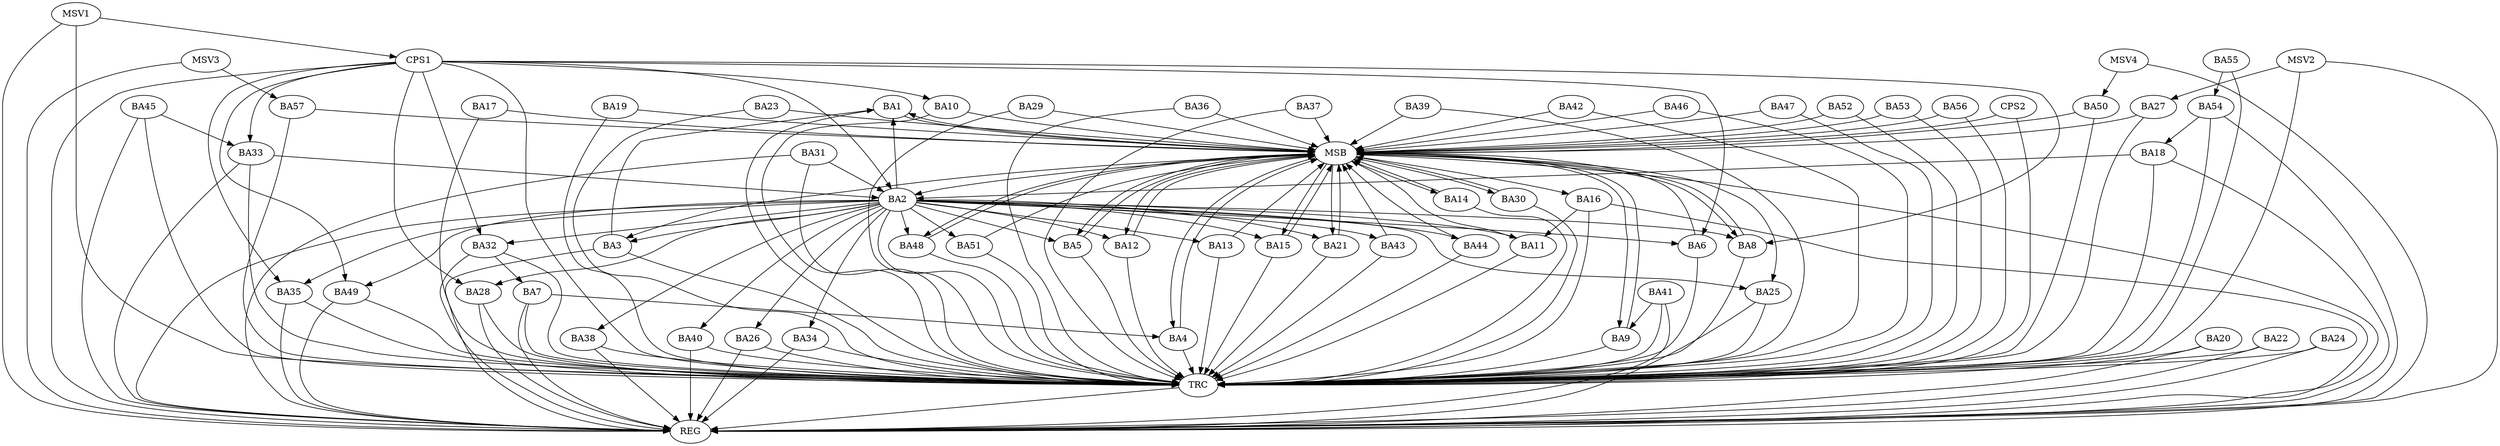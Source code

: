 strict digraph G {
  BA1 [ label="BA1" ];
  BA2 [ label="BA2" ];
  BA3 [ label="BA3" ];
  BA4 [ label="BA4" ];
  BA5 [ label="BA5" ];
  BA6 [ label="BA6" ];
  BA7 [ label="BA7" ];
  BA8 [ label="BA8" ];
  BA9 [ label="BA9" ];
  BA10 [ label="BA10" ];
  BA11 [ label="BA11" ];
  BA12 [ label="BA12" ];
  BA13 [ label="BA13" ];
  BA14 [ label="BA14" ];
  BA15 [ label="BA15" ];
  BA16 [ label="BA16" ];
  BA17 [ label="BA17" ];
  BA18 [ label="BA18" ];
  BA19 [ label="BA19" ];
  BA20 [ label="BA20" ];
  BA21 [ label="BA21" ];
  BA22 [ label="BA22" ];
  BA23 [ label="BA23" ];
  BA24 [ label="BA24" ];
  BA25 [ label="BA25" ];
  BA26 [ label="BA26" ];
  BA27 [ label="BA27" ];
  BA28 [ label="BA28" ];
  BA29 [ label="BA29" ];
  BA30 [ label="BA30" ];
  BA31 [ label="BA31" ];
  BA32 [ label="BA32" ];
  BA33 [ label="BA33" ];
  BA34 [ label="BA34" ];
  BA35 [ label="BA35" ];
  BA36 [ label="BA36" ];
  BA37 [ label="BA37" ];
  BA38 [ label="BA38" ];
  BA39 [ label="BA39" ];
  BA40 [ label="BA40" ];
  BA41 [ label="BA41" ];
  BA42 [ label="BA42" ];
  BA43 [ label="BA43" ];
  BA44 [ label="BA44" ];
  BA45 [ label="BA45" ];
  BA46 [ label="BA46" ];
  BA47 [ label="BA47" ];
  BA48 [ label="BA48" ];
  BA49 [ label="BA49" ];
  BA50 [ label="BA50" ];
  BA51 [ label="BA51" ];
  BA52 [ label="BA52" ];
  BA53 [ label="BA53" ];
  BA54 [ label="BA54" ];
  BA55 [ label="BA55" ];
  BA56 [ label="BA56" ];
  BA57 [ label="BA57" ];
  CPS1 [ label="CPS1" ];
  CPS2 [ label="CPS2" ];
  REG [ label="REG" ];
  MSB [ label="MSB" ];
  TRC [ label="TRC" ];
  MSV1 [ label="MSV1" ];
  MSV2 [ label="MSV2" ];
  MSV3 [ label="MSV3" ];
  MSV4 [ label="MSV4" ];
  BA2 -> BA1;
  BA3 -> BA1;
  BA7 -> BA4;
  BA16 -> BA11;
  BA18 -> BA2;
  BA31 -> BA2;
  BA32 -> BA7;
  BA33 -> BA2;
  BA41 -> BA9;
  BA45 -> BA33;
  BA54 -> BA18;
  BA55 -> BA54;
  CPS1 -> BA2;
  CPS1 -> BA8;
  CPS1 -> BA6;
  CPS1 -> BA49;
  CPS1 -> BA32;
  CPS1 -> BA33;
  CPS1 -> BA10;
  CPS1 -> BA35;
  CPS1 -> BA28;
  BA2 -> REG;
  BA3 -> REG;
  BA7 -> REG;
  BA16 -> REG;
  BA18 -> REG;
  BA20 -> REG;
  BA22 -> REG;
  BA24 -> REG;
  BA25 -> REG;
  BA26 -> REG;
  BA28 -> REG;
  BA31 -> REG;
  BA32 -> REG;
  BA33 -> REG;
  BA34 -> REG;
  BA35 -> REG;
  BA38 -> REG;
  BA40 -> REG;
  BA41 -> REG;
  BA45 -> REG;
  BA49 -> REG;
  BA54 -> REG;
  CPS1 -> REG;
  BA1 -> MSB;
  MSB -> BA2;
  MSB -> REG;
  BA4 -> MSB;
  BA5 -> MSB;
  BA6 -> MSB;
  MSB -> BA4;
  BA8 -> MSB;
  BA9 -> MSB;
  MSB -> BA5;
  BA10 -> MSB;
  BA11 -> MSB;
  MSB -> BA8;
  BA12 -> MSB;
  BA13 -> MSB;
  MSB -> BA1;
  BA14 -> MSB;
  BA15 -> MSB;
  MSB -> BA14;
  BA17 -> MSB;
  BA19 -> MSB;
  BA21 -> MSB;
  MSB -> BA15;
  BA23 -> MSB;
  MSB -> BA3;
  BA27 -> MSB;
  BA29 -> MSB;
  BA30 -> MSB;
  MSB -> BA25;
  BA36 -> MSB;
  BA37 -> MSB;
  MSB -> BA9;
  BA39 -> MSB;
  BA42 -> MSB;
  BA43 -> MSB;
  BA44 -> MSB;
  MSB -> BA12;
  BA46 -> MSB;
  MSB -> BA30;
  BA47 -> MSB;
  BA48 -> MSB;
  BA50 -> MSB;
  MSB -> BA48;
  BA51 -> MSB;
  MSB -> BA16;
  BA52 -> MSB;
  BA53 -> MSB;
  BA56 -> MSB;
  BA57 -> MSB;
  CPS2 -> MSB;
  MSB -> BA21;
  BA1 -> TRC;
  BA2 -> TRC;
  BA3 -> TRC;
  BA4 -> TRC;
  BA5 -> TRC;
  BA6 -> TRC;
  BA7 -> TRC;
  BA8 -> TRC;
  BA9 -> TRC;
  BA10 -> TRC;
  BA11 -> TRC;
  BA12 -> TRC;
  BA13 -> TRC;
  BA14 -> TRC;
  BA15 -> TRC;
  BA16 -> TRC;
  BA17 -> TRC;
  BA18 -> TRC;
  BA19 -> TRC;
  BA20 -> TRC;
  BA21 -> TRC;
  BA22 -> TRC;
  BA23 -> TRC;
  BA24 -> TRC;
  BA25 -> TRC;
  BA26 -> TRC;
  BA27 -> TRC;
  BA28 -> TRC;
  BA29 -> TRC;
  BA30 -> TRC;
  BA31 -> TRC;
  BA32 -> TRC;
  BA33 -> TRC;
  BA34 -> TRC;
  BA35 -> TRC;
  BA36 -> TRC;
  BA37 -> TRC;
  BA38 -> TRC;
  BA39 -> TRC;
  BA40 -> TRC;
  BA41 -> TRC;
  BA42 -> TRC;
  BA43 -> TRC;
  BA44 -> TRC;
  BA45 -> TRC;
  BA46 -> TRC;
  BA47 -> TRC;
  BA48 -> TRC;
  BA49 -> TRC;
  BA50 -> TRC;
  BA51 -> TRC;
  BA52 -> TRC;
  BA53 -> TRC;
  BA54 -> TRC;
  BA55 -> TRC;
  BA56 -> TRC;
  BA57 -> TRC;
  CPS1 -> TRC;
  CPS2 -> TRC;
  TRC -> REG;
  BA2 -> BA21;
  BA2 -> BA43;
  BA2 -> BA13;
  BA2 -> BA25;
  BA2 -> BA44;
  BA2 -> BA40;
  BA2 -> BA28;
  BA2 -> BA32;
  BA2 -> BA35;
  BA2 -> BA15;
  BA2 -> BA11;
  BA2 -> BA6;
  BA2 -> BA26;
  BA2 -> BA38;
  BA2 -> BA8;
  BA2 -> BA49;
  BA2 -> BA51;
  BA2 -> BA34;
  BA2 -> BA5;
  BA2 -> BA48;
  BA2 -> BA12;
  BA2 -> BA3;
  MSV1 -> CPS1;
  MSV1 -> REG;
  MSV1 -> TRC;
  MSV2 -> BA27;
  MSV2 -> REG;
  MSV2 -> TRC;
  MSV3 -> BA57;
  MSV3 -> REG;
  MSV4 -> BA50;
  MSV4 -> REG;
}
